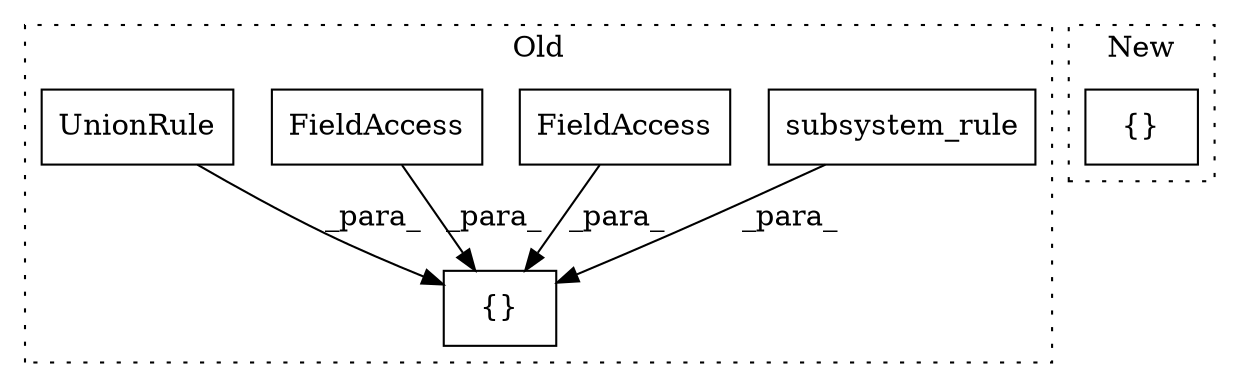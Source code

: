digraph G {
subgraph cluster0 {
1 [label="subsystem_rule" a="32" s="4737,4757" l="15,1" shape="box"];
3 [label="{}" a="4" s="4694,4840" l="1,1" shape="box"];
4 [label="FieldAccess" a="22" s="4695" l="11" shape="box"];
5 [label="FieldAccess" a="22" s="4707" l="20" shape="box"];
6 [label="UnionRule" a="32" s="4801,4839" l="10,1" shape="box"];
label = "Old";
style="dotted";
}
subgraph cluster1 {
2 [label="{}" a="4" s="5006,5247" l="1,1" shape="box"];
label = "New";
style="dotted";
}
1 -> 3 [label="_para_"];
4 -> 3 [label="_para_"];
5 -> 3 [label="_para_"];
6 -> 3 [label="_para_"];
}